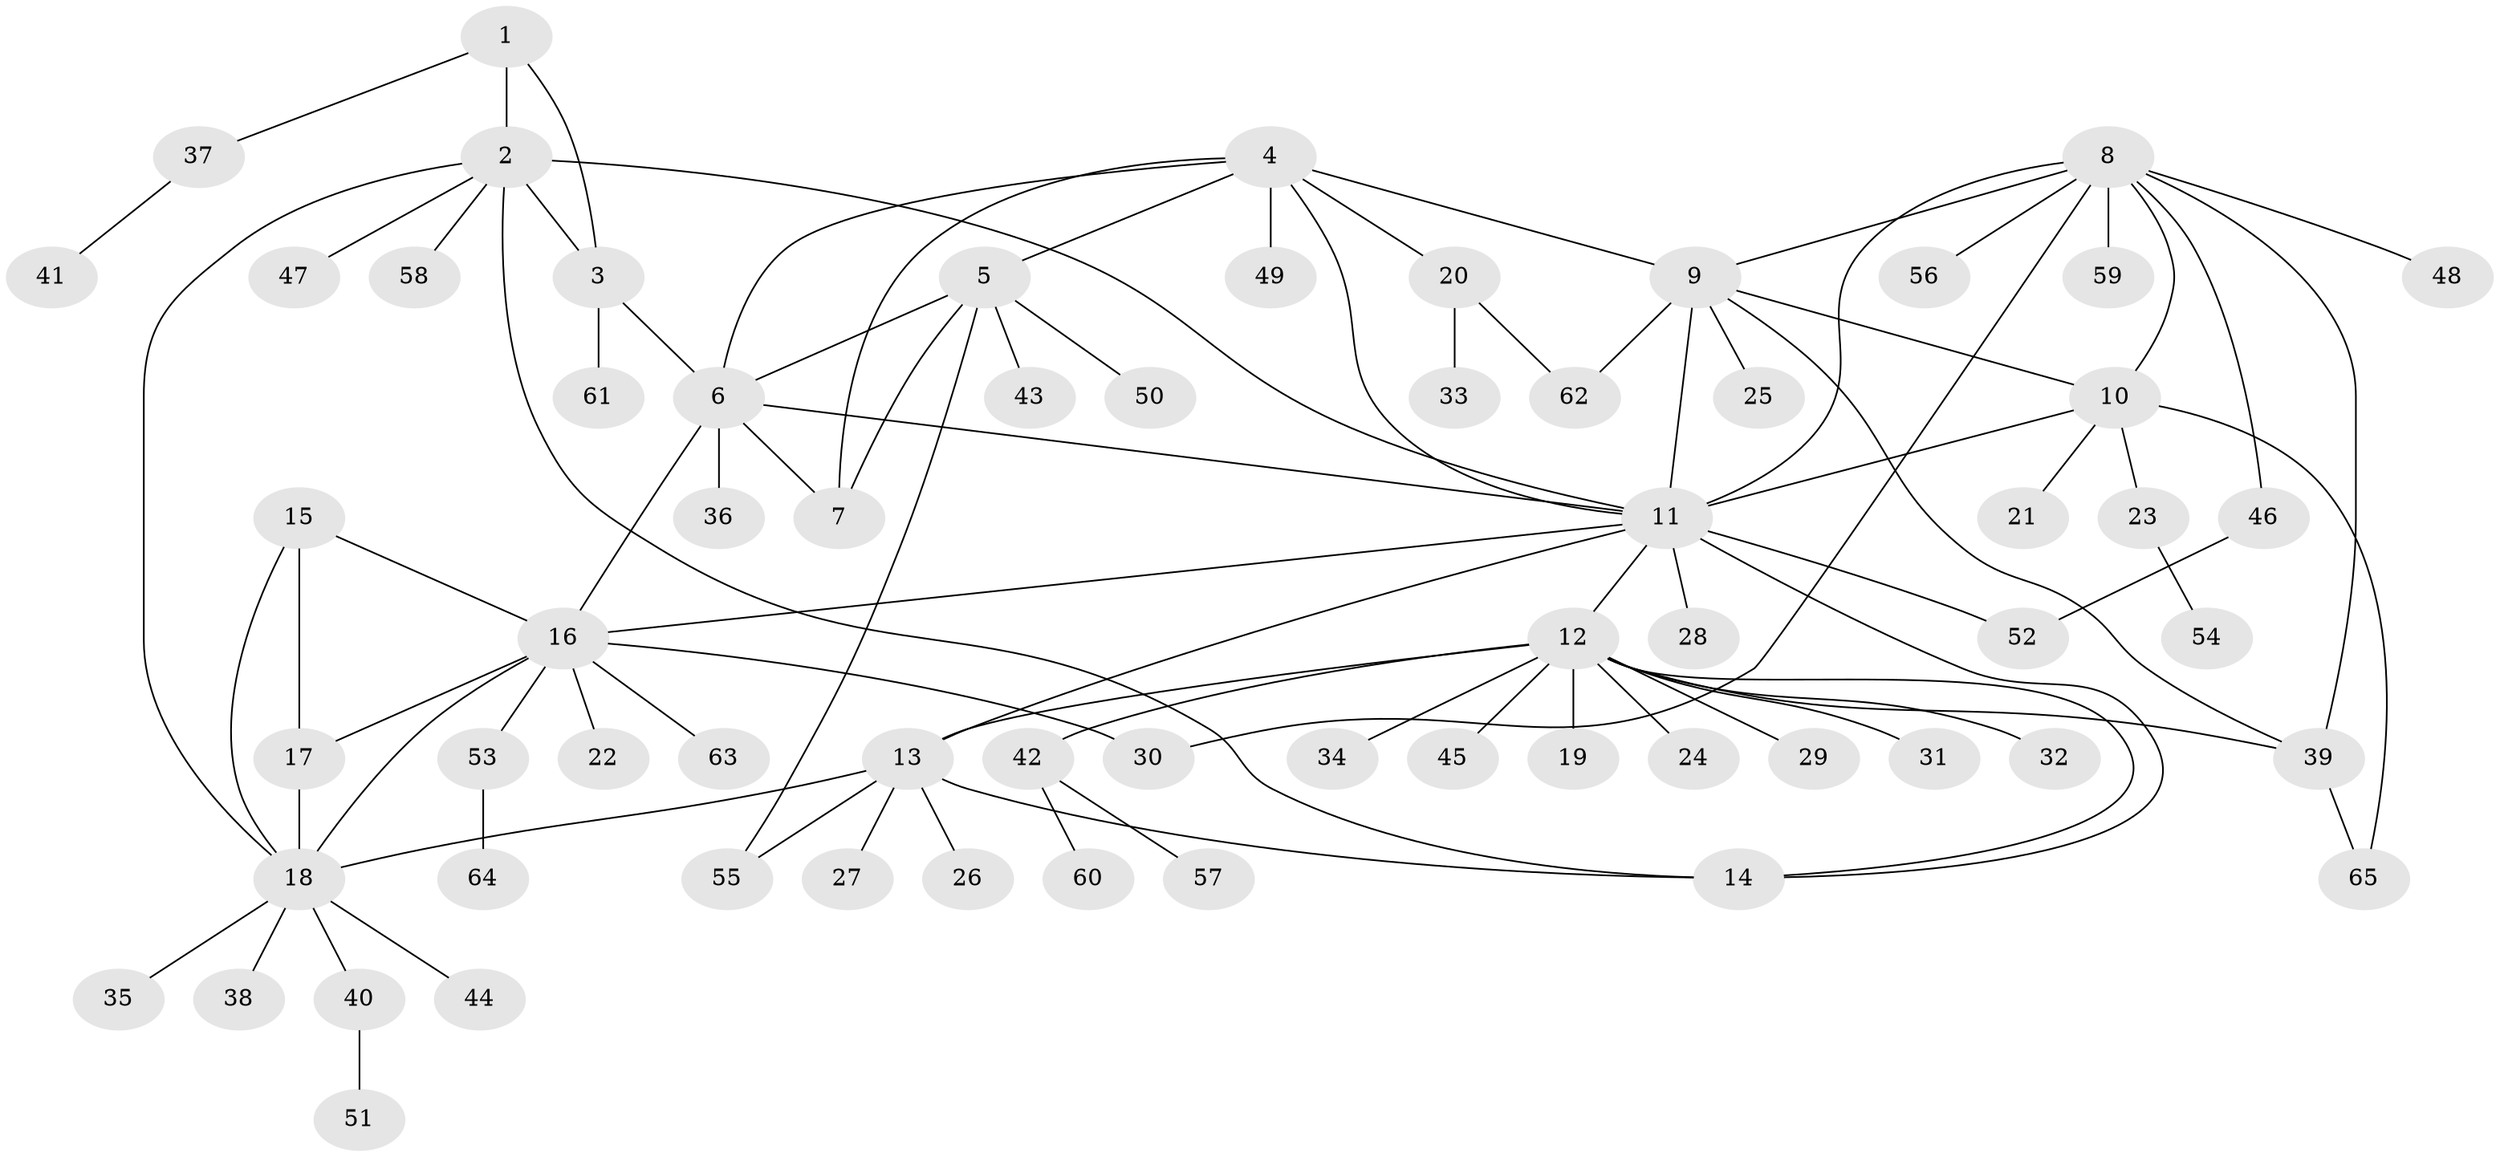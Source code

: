 // original degree distribution, {4: 0.08888888888888889, 9: 0.022222222222222223, 3: 0.03333333333333333, 6: 0.022222222222222223, 8: 0.03333333333333333, 7: 0.03333333333333333, 10: 0.03333333333333333, 13: 0.011111111111111112, 2: 0.15555555555555556, 1: 0.5666666666666667}
// Generated by graph-tools (version 1.1) at 2025/52/03/04/25 22:52:24]
// undirected, 65 vertices, 91 edges
graph export_dot {
  node [color=gray90,style=filled];
  1;
  2;
  3;
  4;
  5;
  6;
  7;
  8;
  9;
  10;
  11;
  12;
  13;
  14;
  15;
  16;
  17;
  18;
  19;
  20;
  21;
  22;
  23;
  24;
  25;
  26;
  27;
  28;
  29;
  30;
  31;
  32;
  33;
  34;
  35;
  36;
  37;
  38;
  39;
  40;
  41;
  42;
  43;
  44;
  45;
  46;
  47;
  48;
  49;
  50;
  51;
  52;
  53;
  54;
  55;
  56;
  57;
  58;
  59;
  60;
  61;
  62;
  63;
  64;
  65;
  1 -- 2 [weight=2.0];
  1 -- 3 [weight=2.0];
  1 -- 37 [weight=1.0];
  2 -- 3 [weight=1.0];
  2 -- 11 [weight=1.0];
  2 -- 14 [weight=1.0];
  2 -- 18 [weight=1.0];
  2 -- 47 [weight=1.0];
  2 -- 58 [weight=1.0];
  3 -- 6 [weight=1.0];
  3 -- 61 [weight=1.0];
  4 -- 5 [weight=1.0];
  4 -- 6 [weight=1.0];
  4 -- 7 [weight=1.0];
  4 -- 9 [weight=1.0];
  4 -- 11 [weight=1.0];
  4 -- 20 [weight=1.0];
  4 -- 49 [weight=1.0];
  5 -- 6 [weight=1.0];
  5 -- 7 [weight=1.0];
  5 -- 43 [weight=1.0];
  5 -- 50 [weight=1.0];
  5 -- 55 [weight=1.0];
  6 -- 7 [weight=1.0];
  6 -- 11 [weight=1.0];
  6 -- 16 [weight=1.0];
  6 -- 36 [weight=1.0];
  8 -- 9 [weight=1.0];
  8 -- 10 [weight=1.0];
  8 -- 11 [weight=1.0];
  8 -- 30 [weight=1.0];
  8 -- 39 [weight=1.0];
  8 -- 46 [weight=1.0];
  8 -- 48 [weight=1.0];
  8 -- 56 [weight=1.0];
  8 -- 59 [weight=1.0];
  9 -- 10 [weight=1.0];
  9 -- 11 [weight=2.0];
  9 -- 25 [weight=1.0];
  9 -- 39 [weight=1.0];
  9 -- 62 [weight=1.0];
  10 -- 11 [weight=1.0];
  10 -- 21 [weight=1.0];
  10 -- 23 [weight=1.0];
  10 -- 65 [weight=1.0];
  11 -- 12 [weight=1.0];
  11 -- 13 [weight=1.0];
  11 -- 14 [weight=1.0];
  11 -- 16 [weight=1.0];
  11 -- 28 [weight=3.0];
  11 -- 52 [weight=1.0];
  12 -- 13 [weight=1.0];
  12 -- 14 [weight=1.0];
  12 -- 19 [weight=1.0];
  12 -- 24 [weight=1.0];
  12 -- 29 [weight=1.0];
  12 -- 31 [weight=1.0];
  12 -- 32 [weight=1.0];
  12 -- 34 [weight=1.0];
  12 -- 39 [weight=1.0];
  12 -- 42 [weight=1.0];
  12 -- 45 [weight=1.0];
  13 -- 14 [weight=1.0];
  13 -- 18 [weight=1.0];
  13 -- 26 [weight=1.0];
  13 -- 27 [weight=1.0];
  13 -- 55 [weight=1.0];
  15 -- 16 [weight=1.0];
  15 -- 17 [weight=1.0];
  15 -- 18 [weight=1.0];
  16 -- 17 [weight=1.0];
  16 -- 18 [weight=1.0];
  16 -- 22 [weight=1.0];
  16 -- 30 [weight=1.0];
  16 -- 53 [weight=1.0];
  16 -- 63 [weight=1.0];
  17 -- 18 [weight=1.0];
  18 -- 35 [weight=1.0];
  18 -- 38 [weight=1.0];
  18 -- 40 [weight=1.0];
  18 -- 44 [weight=1.0];
  20 -- 33 [weight=1.0];
  20 -- 62 [weight=1.0];
  23 -- 54 [weight=1.0];
  37 -- 41 [weight=1.0];
  39 -- 65 [weight=1.0];
  40 -- 51 [weight=1.0];
  42 -- 57 [weight=1.0];
  42 -- 60 [weight=1.0];
  46 -- 52 [weight=1.0];
  53 -- 64 [weight=1.0];
}
